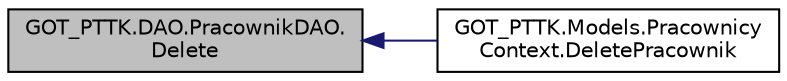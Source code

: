 digraph "GOT_PTTK.DAO.PracownikDAO.Delete"
{
 // INTERACTIVE_SVG=YES
  edge [fontname="Helvetica",fontsize="10",labelfontname="Helvetica",labelfontsize="10"];
  node [fontname="Helvetica",fontsize="10",shape=record];
  rankdir="LR";
  Node3 [label="GOT_PTTK.DAO.PracownikDAO.\lDelete",height=0.2,width=0.4,color="black", fillcolor="grey75", style="filled", fontcolor="black"];
  Node3 -> Node4 [dir="back",color="midnightblue",fontsize="10",style="solid",fontname="Helvetica"];
  Node4 [label="GOT_PTTK.Models.Pracownicy\lContext.DeletePracownik",height=0.2,width=0.4,color="black", fillcolor="white", style="filled",URL="$class_g_o_t___p_t_t_k_1_1_models_1_1_pracownicy_context.html#a10b8608be421001d481fb511ef1c3b97",tooltip="Usunięcie pracownika, o podanym numerze, w bazie "];
}
